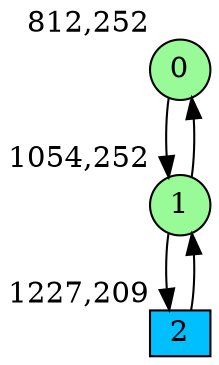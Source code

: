 digraph G {
graph [bgcolor=white]
node [shape=circle, style = filled, fillcolor=white,fixedsize=true, width=0.4, height=0.3 ]
0[xlabel="812,252", pos = "0,0!", fillcolor=palegreen ];
1[xlabel="1054,252", pos = "3.78125,0!", fillcolor=palegreen ];
2[xlabel="1227,209", pos = "6.48438,0.671875!", fillcolor=deepskyblue, shape=box ];
0->1 ;
1->0 ;
1->2 ;
2->1 ;
}
